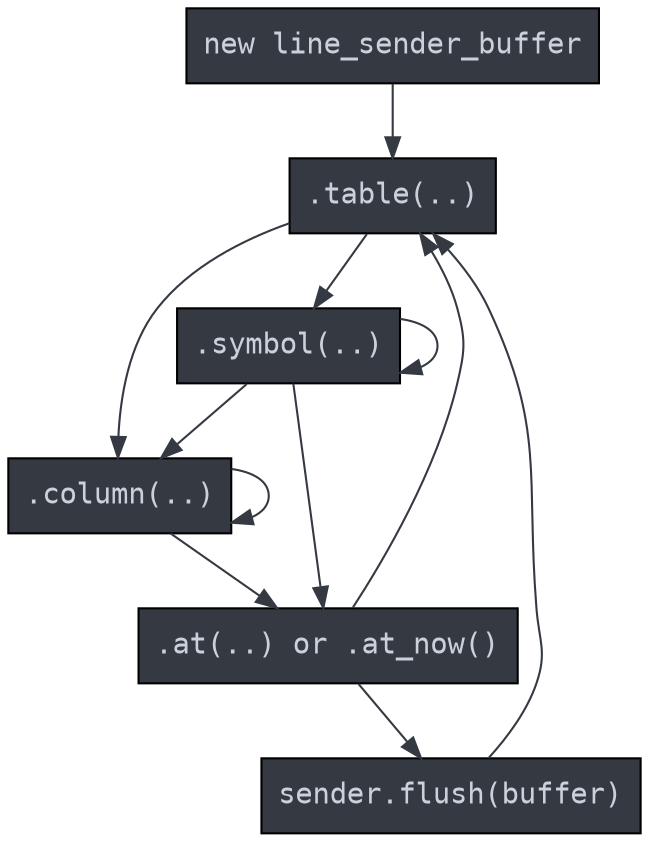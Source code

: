 digraph line_sender_c_api {

  graph [bgcolor=transparent];
  node [style=filled, shape=box, fillcolor="#343942", fontcolor="#C9D1D9", fontname=monospace];
  edge [color="#343942"];

  new -> table;
  table -> symbol;
  symbol -> symbol;
  symbol -> column;
  symbol -> at;
  table -> column;
  column -> column;
  column -> at;
  at -> sender_flush;
  at -> table;
  sender_flush -> table;

  new [label="new line_sender_buffer"];
  table [label=".table(..)"];
  symbol [label=".symbol(..)"];
  column [label=".column(..)"];
  at [label=".at(..) or .at_now()"];
  sender_flush [label="sender.flush(buffer)"];
}
